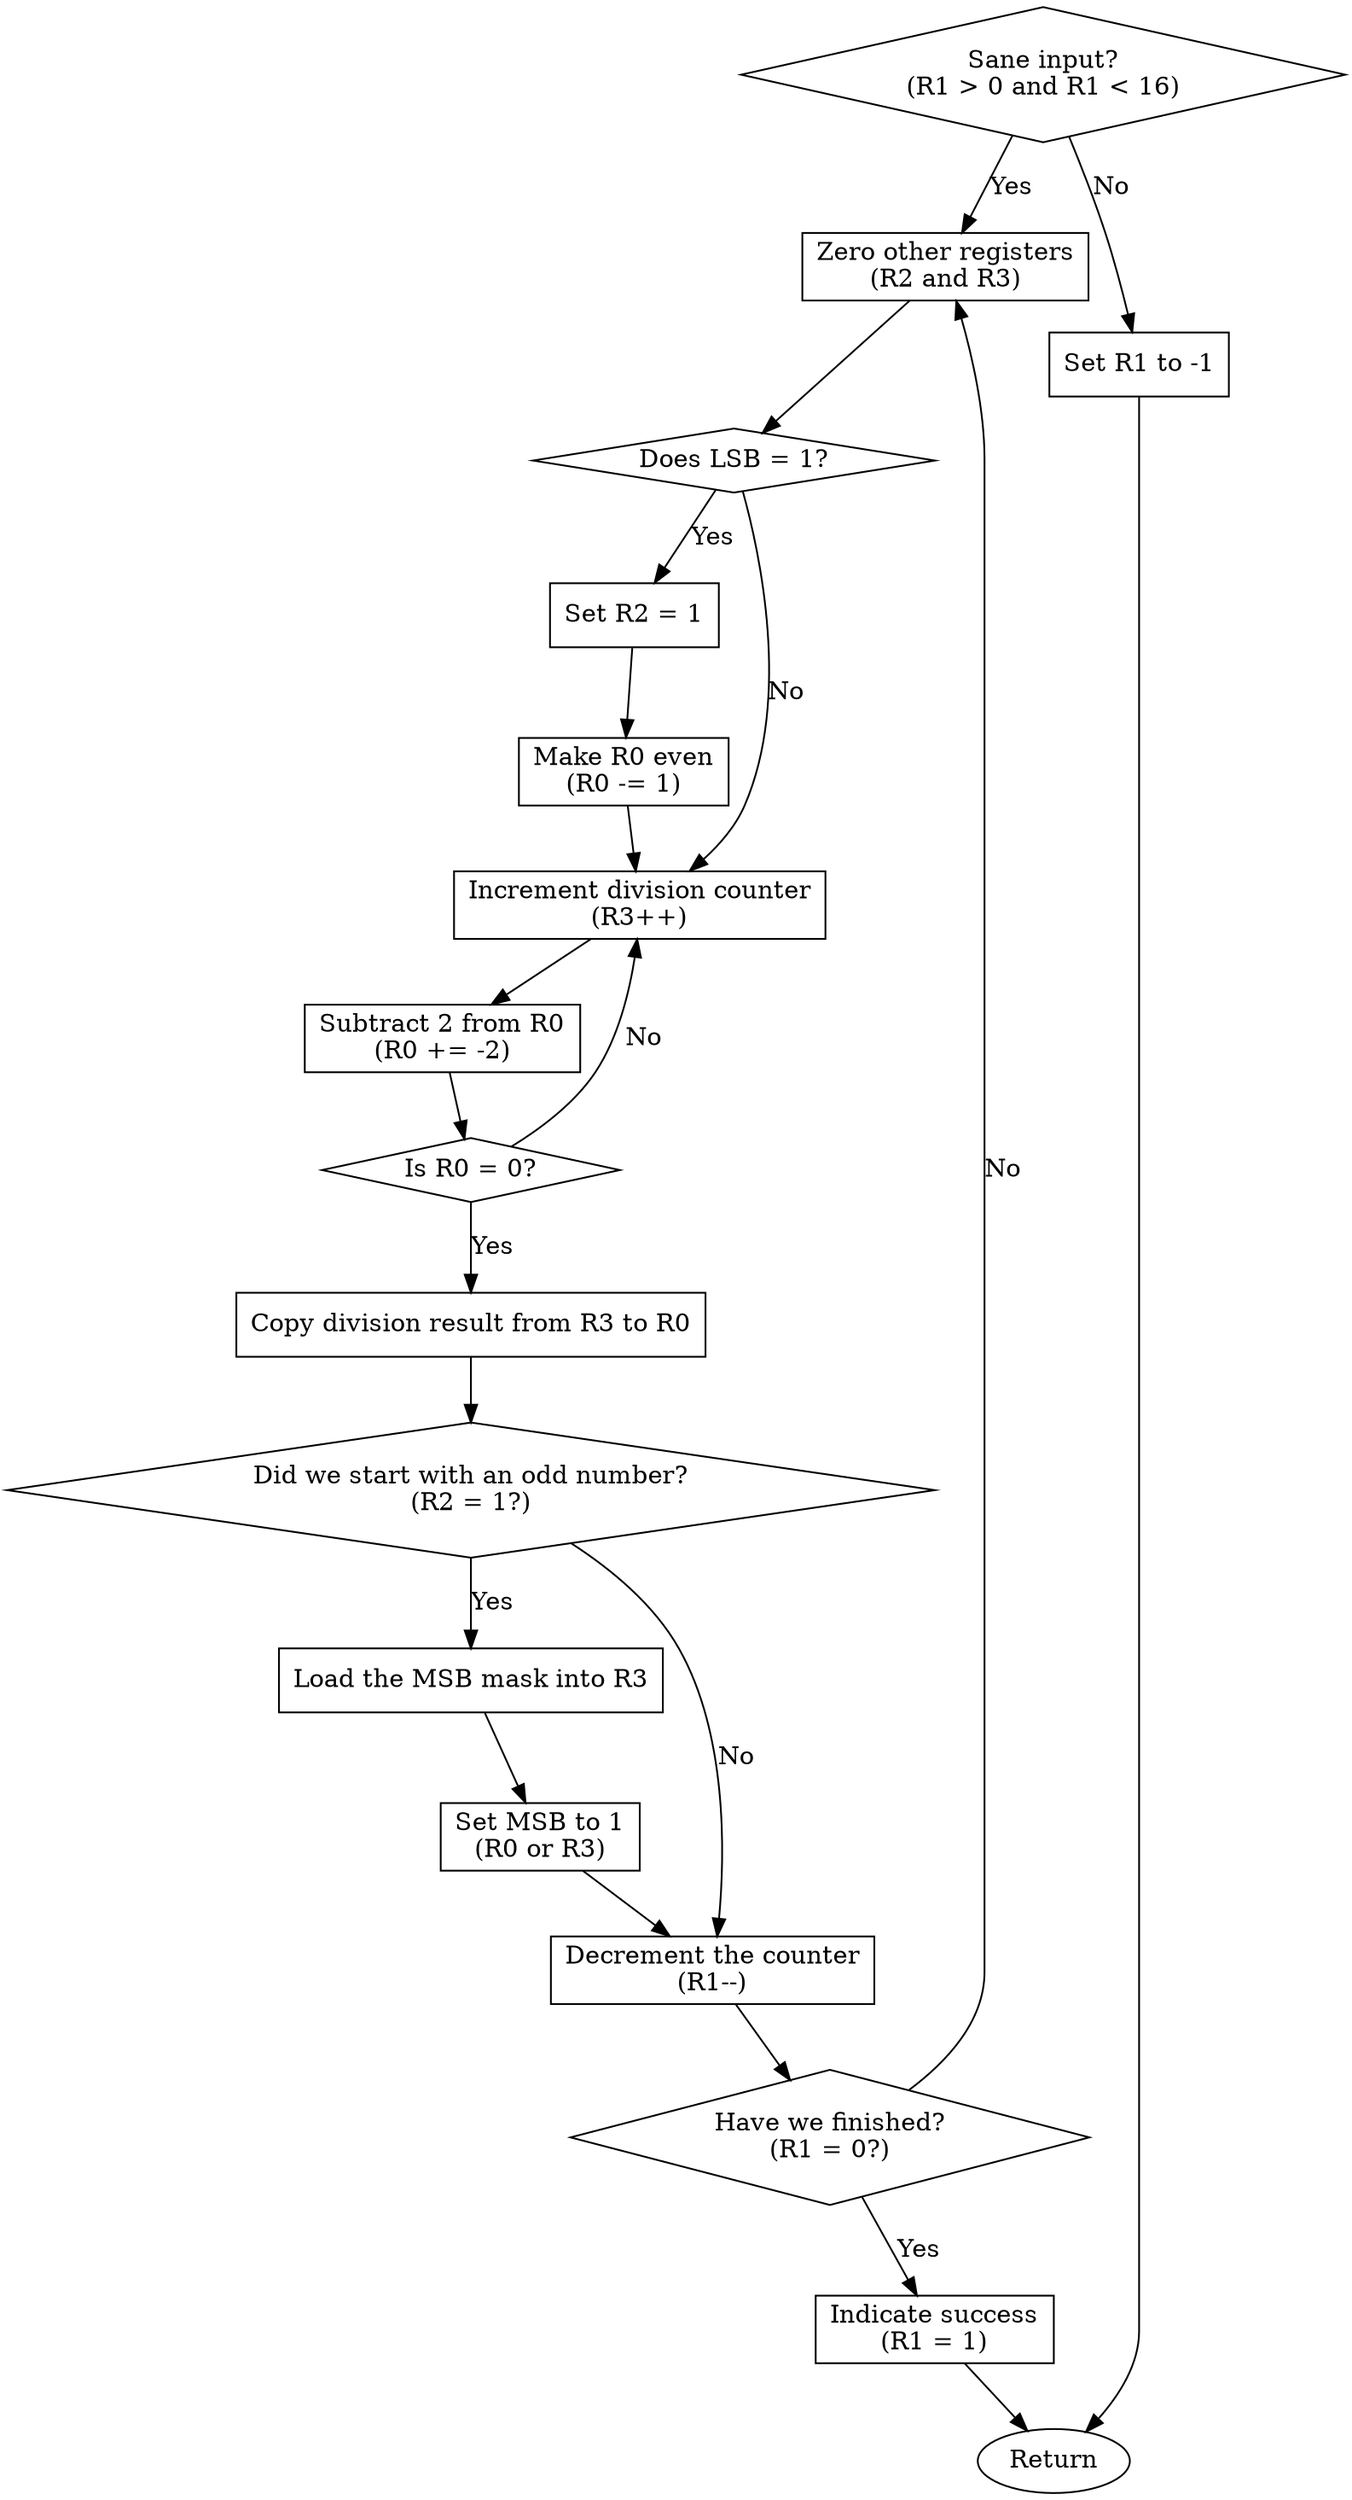 digraph flowchart {
  node [shape = diamond, label = "Sane input?\n(R1 > 0 and R1 < 16)"] input;
  node [shape = box, label = "Zero other registers\n(R2 and R3)"] zero;
  node [shape = box, label = "Set R1 to -1"] fail;
  node [shape = diamond, label = "Does LSB = 1?"] check_lsb;
  node [shape = box, label = "Set R2 = 1"] set_flag;
  node [shape = box, label = "Make R0 even\n(R0 -= 1)"] dec_r0;
  node [shape = box, label = "Increment division counter\n(R3++)"] inc_div;
  node [shape = box, label = "Subtract 2 from R0\n(R0 += -2)"] div;
  node [shape = diamond, label = "Is R0 = 0?"] chk_div;
  node [shape = box, label = "Copy division result from R3 to R0"] cpy_div;
  node [shape = diamond, label = "Did we start with an odd number?\n(R2 = 1?)"] chk_flag;
  node [shape = box, label = "Load the MSB mask into R3"] load_mask;
  node [shape = box, label = "Set MSB to 1\n(R0 or R3)"] or_msb;
  node [shape = box, label = "Decrement the counter\n(R1--)"] dec_count;
  node [shape = diamond, label = "Have we finished?\n(R1 = 0?)"] chk_count;
  node [shape = box, label = "Indicate success\n(R1 = 1)"] success;
  node [shape = ellipse, label = "Return"] return;

  input -> fail [label = "No"];
  input -> zero [label = "Yes"];
  zero -> check_lsb;
  check_lsb -> set_flag [label = "Yes"];
  set_flag -> dec_r0;
  dec_r0 -> inc_div;
  check_lsb -> inc_div [label = "No"];
  inc_div -> div;
  div -> chk_div;
  chk_div -> inc_div [label = "No"];
  chk_div -> cpy_div [label = "Yes"];
  cpy_div -> chk_flag;
  chk_flag -> load_mask [label = "Yes"];
  load_mask -> or_msb;
  or_msb -> dec_count;
  chk_flag -> dec_count [label = "No"];
  dec_count -> chk_count;
  chk_count -> zero [label = "No"];
  chk_count -> success [label = "Yes"];
  success -> return;
  fail -> return;
}
